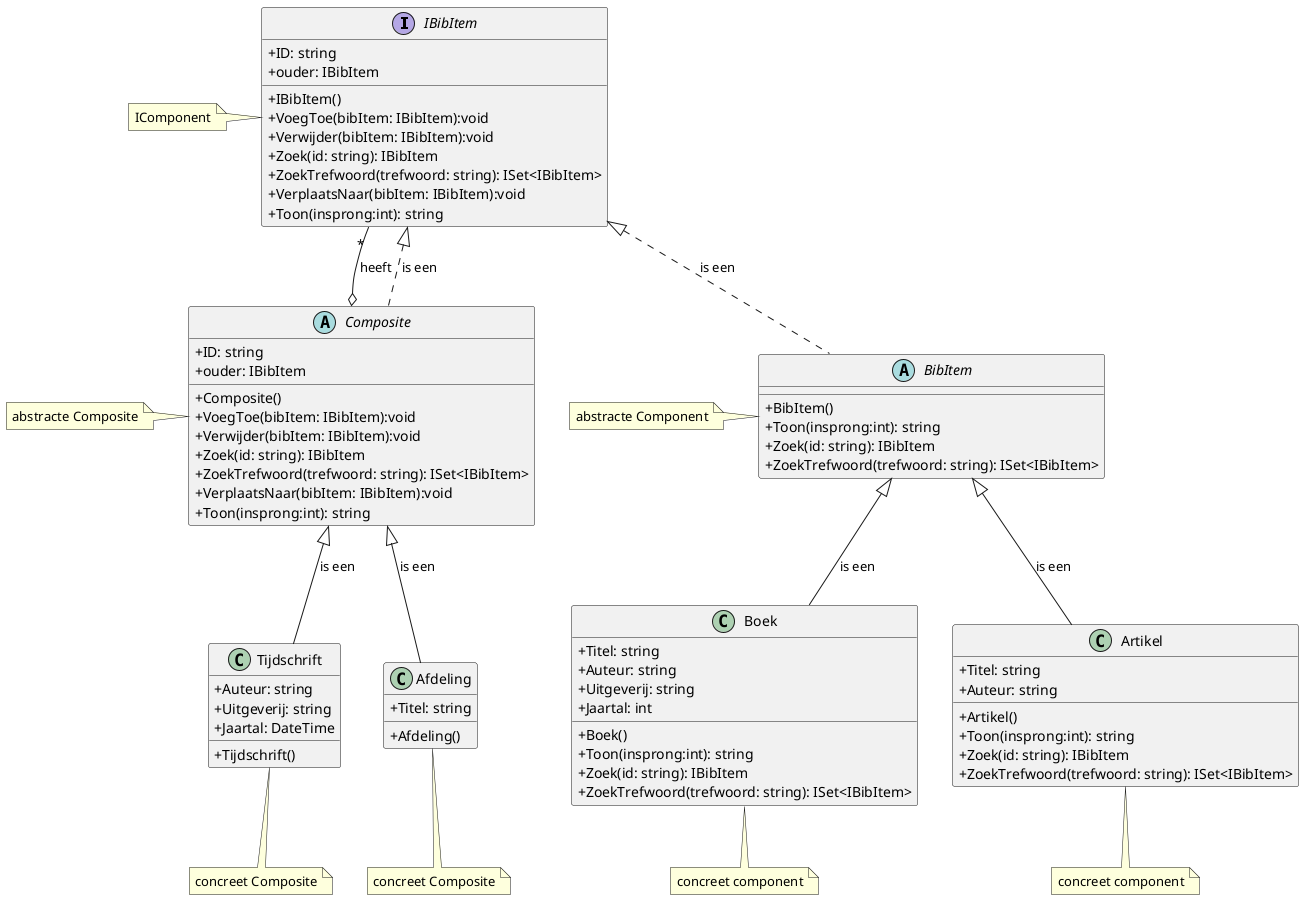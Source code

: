 @startuml Groepnr20
skinparam classAttributeIconSize 0

interface IBibItem {
    +ID: string
    +ouder: IBibItem
    +IBibItem()
    +VoegToe(bibItem: IBibItem):void
    +Verwijder(bibItem: IBibItem):void
    +Zoek(id: string): IBibItem
    +ZoekTrefwoord(trefwoord: string): ISet<IBibItem>
    +VerplaatsNaar(bibItem: IBibItem):void
    +Toon(insprong:int): string
}
note left: IComponent

class Boek{
    +Titel: string
    +Auteur: string
    +Uitgeverij: string
    +Jaartal: int
    +Boek()
    +Toon(insprong:int): string
    +Zoek(id: string): IBibItem
    +ZoekTrefwoord(trefwoord: string): ISet<IBibItem>
}
note bottom: concreet component

class Artikel{
    +Titel: string
    +Auteur: string
    +Artikel()
    +Toon(insprong:int): string
    +Zoek(id: string): IBibItem
    +ZoekTrefwoord(trefwoord: string): ISet<IBibItem>
}
note bottom: concreet component

abstract class Composite{
    +ID: string
    +ouder: IBibItem
    +Composite()
    +VoegToe(bibItem: IBibItem):void
    +Verwijder(bibItem: IBibItem):void
    +Zoek(id: string): IBibItem
    +ZoekTrefwoord(trefwoord: string): ISet<IBibItem>
    +VerplaatsNaar(bibItem: IBibItem):void
    +Toon(insprong:int): string
}
note left: abstracte Composite

class Tijdschrift{    
    +Auteur: string
    +Uitgeverij: string
    +Jaartal: DateTime
    +Tijdschrift()
}
note bottom: concreet Composite

class Afdeling{
    +Titel: string
    +Afdeling()
}
note bottom: concreet Composite

abstract class BibItem{
    +BibItem()
    +Toon(insprong:int): string
    +Zoek(id: string): IBibItem
    +ZoekTrefwoord(trefwoord: string): ISet<IBibItem>
}
note left: abstracte Component

IBibItem "*"--o Composite : heeft
Composite <|-- Afdeling : is een
IBibItem <|.. Composite : is een

IBibItem <|.. BibItem : is een
Composite <|-- Tijdschrift : is een
BibItem <|-- Artikel : is een
BibItem <|-- Boek : is een
@enduml
